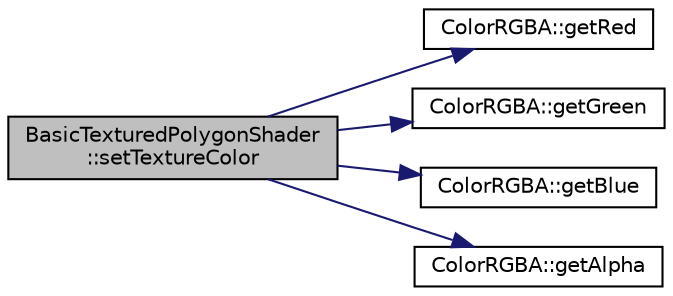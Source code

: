 digraph "BasicTexturedPolygonShader::setTextureColor"
{
  edge [fontname="Helvetica",fontsize="10",labelfontname="Helvetica",labelfontsize="10"];
  node [fontname="Helvetica",fontsize="10",shape=record];
  rankdir="LR";
  Node1 [label="BasicTexturedPolygonShader\l::setTextureColor",height=0.2,width=0.4,color="black", fillcolor="grey75", style="filled", fontcolor="black"];
  Node1 -> Node2 [color="midnightblue",fontsize="10",style="solid",fontname="Helvetica"];
  Node2 [label="ColorRGBA::getRed",height=0.2,width=0.4,color="black", fillcolor="white", style="filled",URL="$class_color_r_g_b_a.html#a84eb325397f8253beb04f0766e00c6d8"];
  Node1 -> Node3 [color="midnightblue",fontsize="10",style="solid",fontname="Helvetica"];
  Node3 [label="ColorRGBA::getGreen",height=0.2,width=0.4,color="black", fillcolor="white", style="filled",URL="$class_color_r_g_b_a.html#a337699dcfc081d67a7fc760a31e0cafa"];
  Node1 -> Node4 [color="midnightblue",fontsize="10",style="solid",fontname="Helvetica"];
  Node4 [label="ColorRGBA::getBlue",height=0.2,width=0.4,color="black", fillcolor="white", style="filled",URL="$class_color_r_g_b_a.html#adcc5ca8f75209f1ff0b73bfc686b6336"];
  Node1 -> Node5 [color="midnightblue",fontsize="10",style="solid",fontname="Helvetica"];
  Node5 [label="ColorRGBA::getAlpha",height=0.2,width=0.4,color="black", fillcolor="white", style="filled",URL="$class_color_r_g_b_a.html#a726c1804deae2b611d3019ae769d7bbd"];
}
